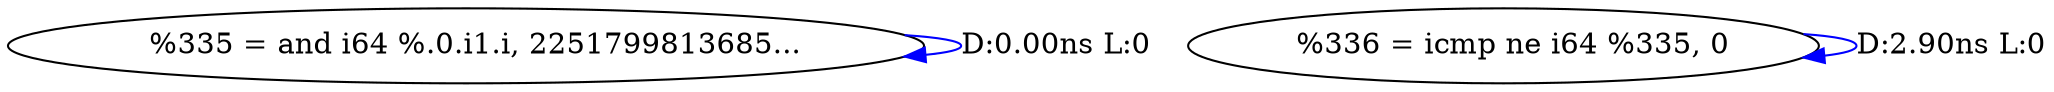 digraph {
Node0x3d0fef0[label="  %335 = and i64 %.0.i1.i, 2251799813685..."];
Node0x3d0fef0 -> Node0x3d0fef0[label="D:0.00ns L:0",color=blue];
Node0x3d0ffd0[label="  %336 = icmp ne i64 %335, 0"];
Node0x3d0ffd0 -> Node0x3d0ffd0[label="D:2.90ns L:0",color=blue];
}
